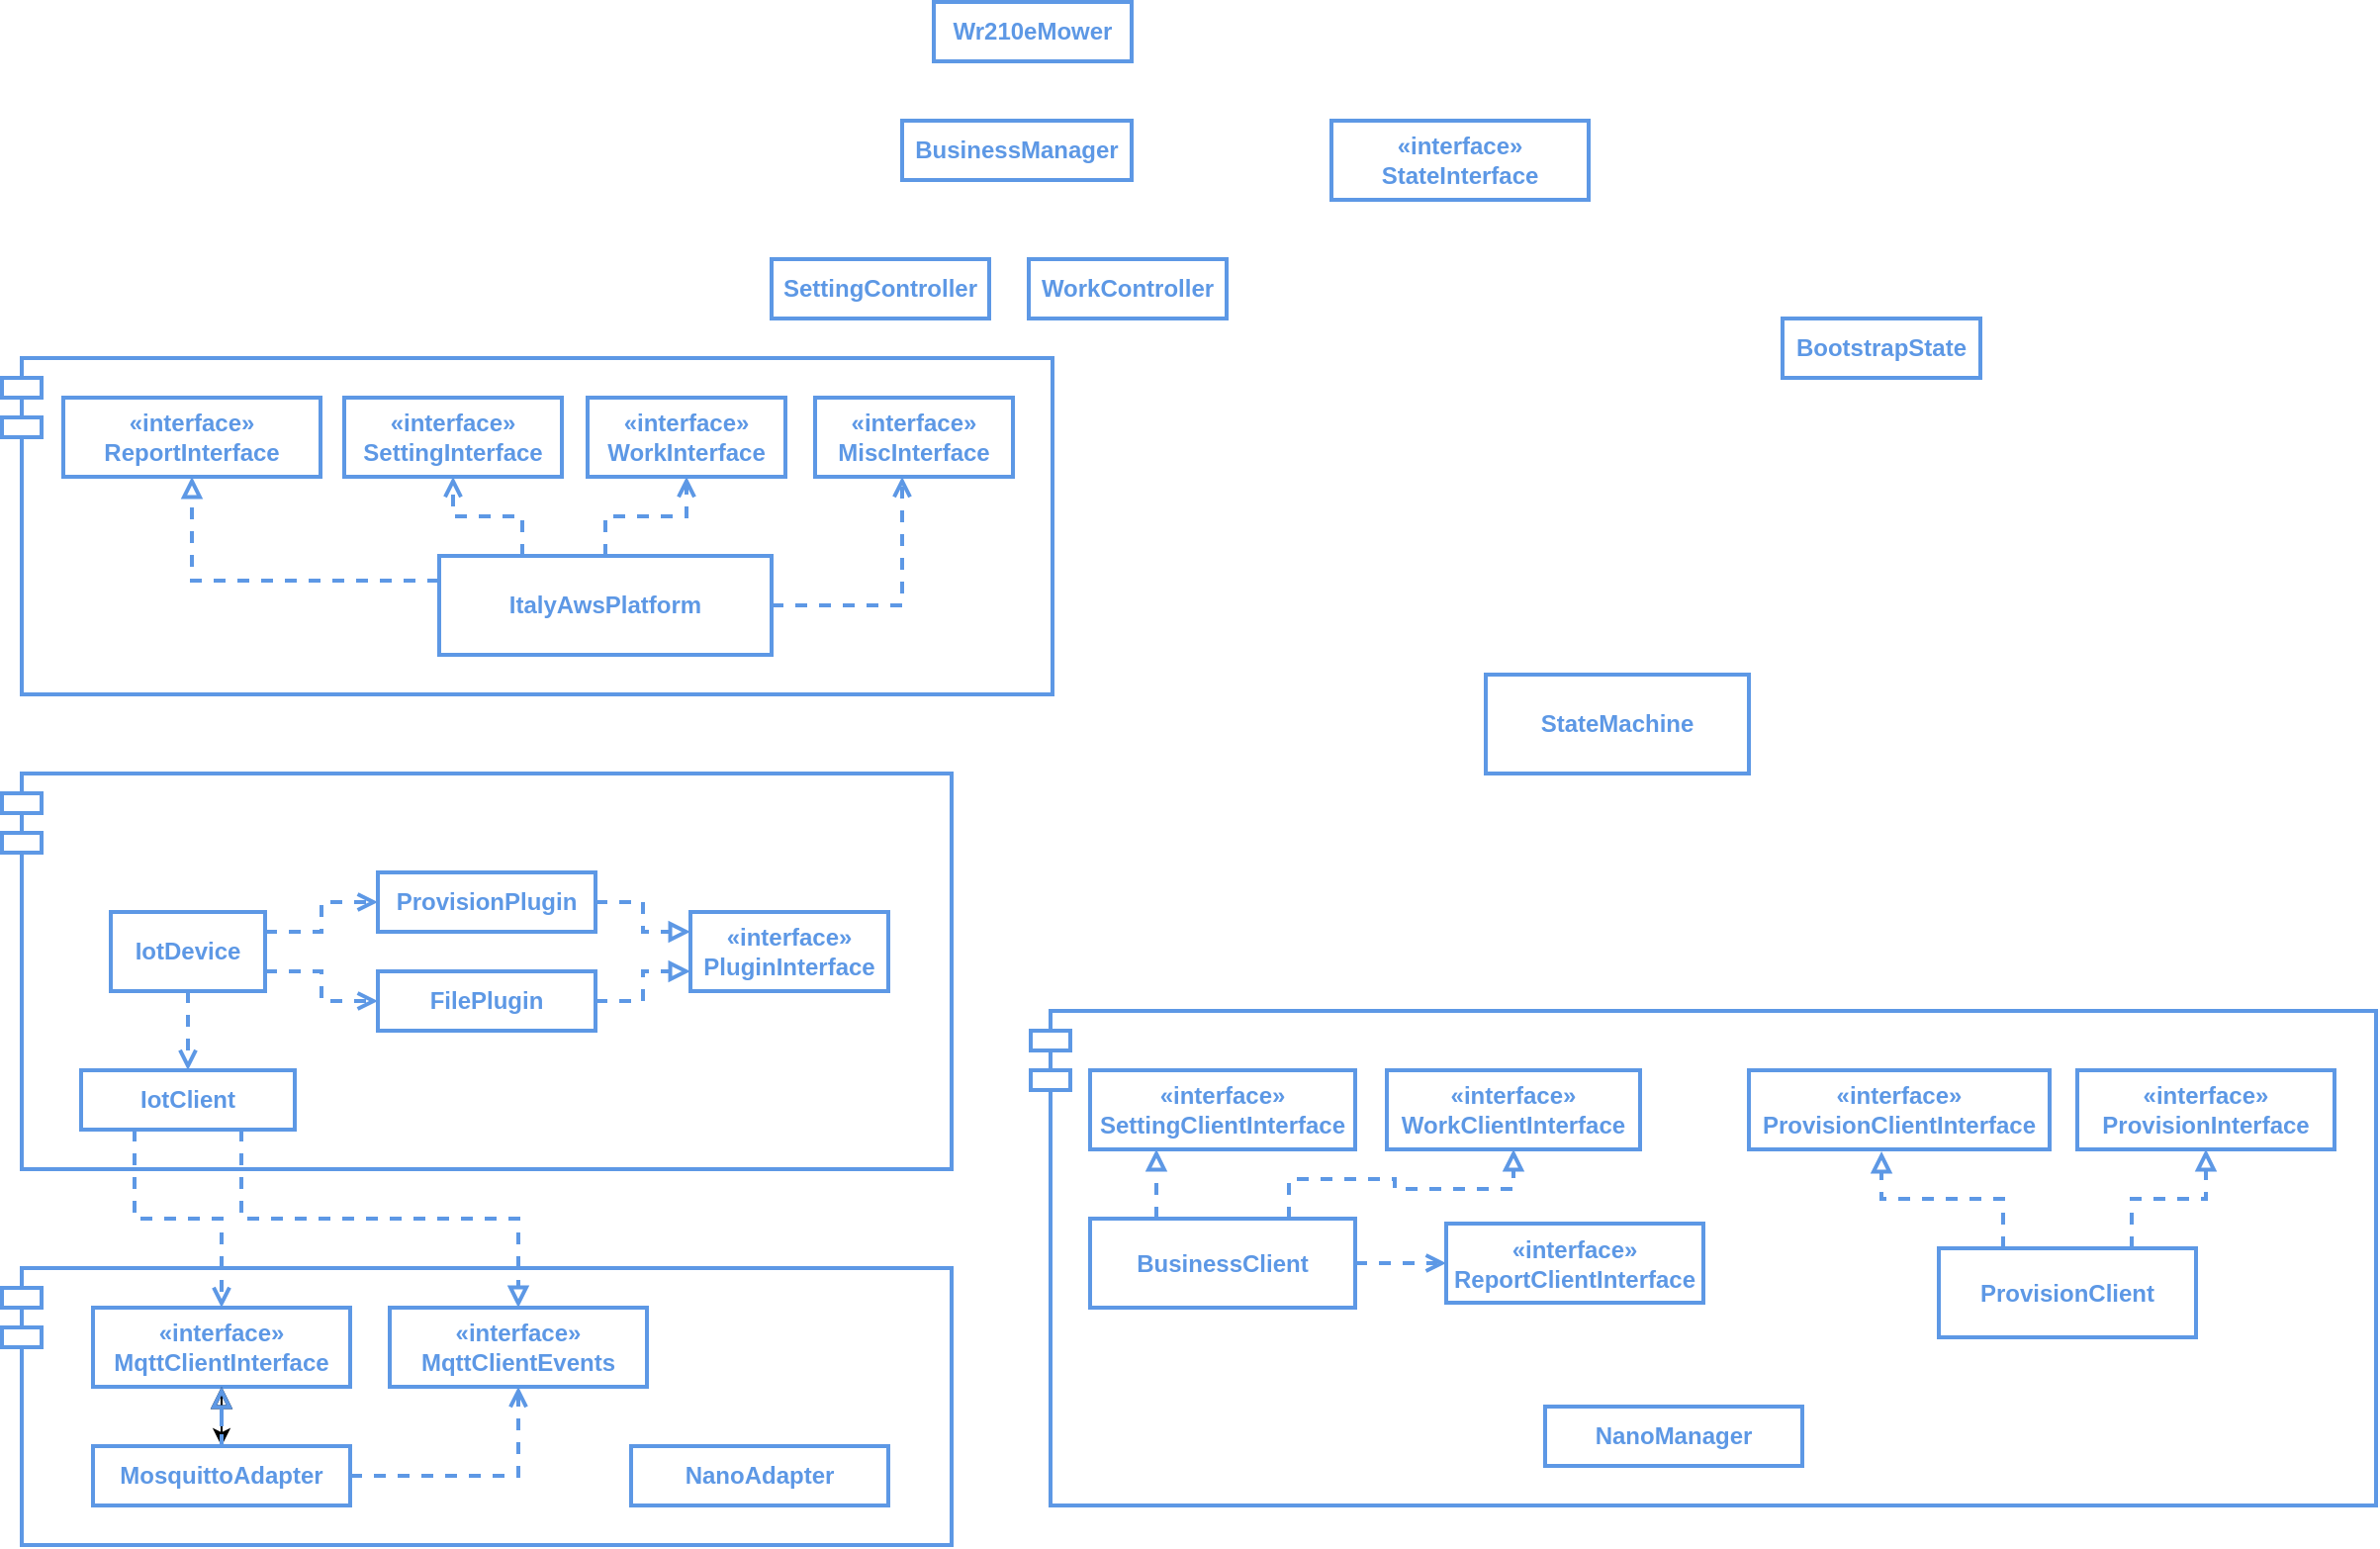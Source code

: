 <mxfile version="22.1.17" type="github">
  <diagram id="C5RBs43oDa-KdzZeNtuy" name="Page-1">
    <mxGraphModel dx="1434" dy="746" grid="1" gridSize="10" guides="1" tooltips="1" connect="1" arrows="1" fold="1" page="1" pageScale="1" pageWidth="827" pageHeight="1169" math="0" shadow="0">
      <root>
        <mxCell id="WIyWlLk6GJQsqaUBKTNV-0" />
        <mxCell id="WIyWlLk6GJQsqaUBKTNV-1" parent="WIyWlLk6GJQsqaUBKTNV-0" />
        <mxCell id="T223Wyw5lx-as_ETwjdr-74" value="" style="shape=module;align=left;spacingLeft=20;align=center;verticalAlign=middle;whiteSpace=wrap;html=1;strokeColor=#5d98e5;fontColor=#6d99f1;fontStyle=1;spacingTop=10;strokeWidth=2;" vertex="1" parent="WIyWlLk6GJQsqaUBKTNV-1">
          <mxGeometry x="560" y="720" width="680" height="250" as="geometry" />
        </mxCell>
        <mxCell id="T223Wyw5lx-as_ETwjdr-72" value="" style="shape=module;align=left;spacingLeft=20;align=center;verticalAlign=middle;whiteSpace=wrap;html=1;strokeColor=#5d98e5;fontColor=#6d99f1;fontStyle=1;spacingTop=10;strokeWidth=2;" vertex="1" parent="WIyWlLk6GJQsqaUBKTNV-1">
          <mxGeometry x="40" y="390" width="531" height="170" as="geometry" />
        </mxCell>
        <mxCell id="T223Wyw5lx-as_ETwjdr-7" value="" style="shape=module;align=left;spacingLeft=20;align=center;verticalAlign=middle;whiteSpace=wrap;html=1;strokeColor=#5d98e5;fontColor=#6d99f1;fontStyle=1;spacingTop=10;strokeWidth=2;" vertex="1" parent="WIyWlLk6GJQsqaUBKTNV-1">
          <mxGeometry x="40" y="850" width="480" height="140" as="geometry" />
        </mxCell>
        <mxCell id="T223Wyw5lx-as_ETwjdr-77" value="" style="edgeStyle=orthogonalEdgeStyle;rounded=0;orthogonalLoop=1;jettySize=auto;html=1;" edge="1" parent="WIyWlLk6GJQsqaUBKTNV-1" source="T223Wyw5lx-as_ETwjdr-10" target="T223Wyw5lx-as_ETwjdr-12">
          <mxGeometry relative="1" as="geometry" />
        </mxCell>
        <mxCell id="T223Wyw5lx-as_ETwjdr-10" value="&lt;font color=&quot;#5d98e5&quot;&gt;&lt;b&gt;«interface»&lt;br&gt;MqttClientInterface&lt;/b&gt;&lt;br&gt;&lt;/font&gt;" style="html=1;whiteSpace=wrap;strokeWidth=2;strokeColor=#5d98e5;" vertex="1" parent="WIyWlLk6GJQsqaUBKTNV-1">
          <mxGeometry x="86" y="870" width="130" height="40" as="geometry" />
        </mxCell>
        <mxCell id="T223Wyw5lx-as_ETwjdr-13" style="edgeStyle=orthogonalEdgeStyle;rounded=0;orthogonalLoop=1;jettySize=auto;html=1;exitX=0.5;exitY=0;exitDx=0;exitDy=0;entryX=0.5;entryY=1;entryDx=0;entryDy=0;endArrow=block;endFill=0;dashed=1;strokeWidth=2;" edge="1" parent="WIyWlLk6GJQsqaUBKTNV-1" source="T223Wyw5lx-as_ETwjdr-12" target="T223Wyw5lx-as_ETwjdr-10">
          <mxGeometry relative="1" as="geometry" />
        </mxCell>
        <mxCell id="T223Wyw5lx-as_ETwjdr-14" value="" style="edgeStyle=orthogonalEdgeStyle;rounded=0;orthogonalLoop=1;jettySize=auto;html=1;strokeColor=#5d98e5;strokeWidth=2;dashed=1;endArrow=block;endFill=0;" edge="1" parent="WIyWlLk6GJQsqaUBKTNV-1" source="T223Wyw5lx-as_ETwjdr-12" target="T223Wyw5lx-as_ETwjdr-10">
          <mxGeometry relative="1" as="geometry" />
        </mxCell>
        <mxCell id="T223Wyw5lx-as_ETwjdr-35" style="edgeStyle=orthogonalEdgeStyle;rounded=0;orthogonalLoop=1;jettySize=auto;html=1;exitX=1;exitY=0.5;exitDx=0;exitDy=0;entryX=0.5;entryY=1;entryDx=0;entryDy=0;endArrow=open;strokeColor=#5d98e5;endFill=0;strokeWidth=2;dashed=1;" edge="1" parent="WIyWlLk6GJQsqaUBKTNV-1" source="T223Wyw5lx-as_ETwjdr-12" target="T223Wyw5lx-as_ETwjdr-15">
          <mxGeometry relative="1" as="geometry" />
        </mxCell>
        <mxCell id="T223Wyw5lx-as_ETwjdr-12" value="&lt;font color=&quot;#5d98e5&quot;&gt;&lt;b&gt;MosquittoAdapter&lt;/b&gt;&lt;/font&gt;" style="html=1;whiteSpace=wrap;strokeColor=#5d98e5;strokeWidth=2;" vertex="1" parent="WIyWlLk6GJQsqaUBKTNV-1">
          <mxGeometry x="86" y="940" width="130" height="30" as="geometry" />
        </mxCell>
        <mxCell id="T223Wyw5lx-as_ETwjdr-15" value="&lt;font color=&quot;#5d98e5&quot;&gt;&lt;b&gt;«interface»&lt;br&gt;MqttClientEvents&lt;/b&gt;&lt;br&gt;&lt;/font&gt;" style="html=1;whiteSpace=wrap;strokeWidth=2;strokeColor=#5d98e5;" vertex="1" parent="WIyWlLk6GJQsqaUBKTNV-1">
          <mxGeometry x="236" y="870" width="130" height="40" as="geometry" />
        </mxCell>
        <mxCell id="T223Wyw5lx-as_ETwjdr-16" value="" style="shape=module;align=left;spacingLeft=20;align=center;verticalAlign=middle;whiteSpace=wrap;html=1;strokeColor=#5d98e5;fontColor=#6d99f1;fontStyle=1;spacingTop=10;strokeWidth=2;" vertex="1" parent="WIyWlLk6GJQsqaUBKTNV-1">
          <mxGeometry x="40" y="600" width="480" height="200" as="geometry" />
        </mxCell>
        <mxCell id="T223Wyw5lx-as_ETwjdr-36" style="edgeStyle=orthogonalEdgeStyle;rounded=0;orthogonalLoop=1;jettySize=auto;html=1;exitX=0.5;exitY=1;exitDx=0;exitDy=0;endArrow=open;strokeColor=#5d98e5;endFill=0;strokeWidth=2;dashed=1;" edge="1" parent="WIyWlLk6GJQsqaUBKTNV-1" source="T223Wyw5lx-as_ETwjdr-17" target="T223Wyw5lx-as_ETwjdr-21">
          <mxGeometry relative="1" as="geometry" />
        </mxCell>
        <mxCell id="T223Wyw5lx-as_ETwjdr-37" style="edgeStyle=orthogonalEdgeStyle;rounded=0;orthogonalLoop=1;jettySize=auto;html=1;exitX=1;exitY=0.75;exitDx=0;exitDy=0;entryX=0;entryY=0.5;entryDx=0;entryDy=0;endArrow=open;strokeColor=#5d98e5;endFill=0;strokeWidth=2;dashed=1;" edge="1" parent="WIyWlLk6GJQsqaUBKTNV-1" source="T223Wyw5lx-as_ETwjdr-17" target="T223Wyw5lx-as_ETwjdr-20">
          <mxGeometry relative="1" as="geometry" />
        </mxCell>
        <mxCell id="T223Wyw5lx-as_ETwjdr-38" style="edgeStyle=orthogonalEdgeStyle;rounded=0;orthogonalLoop=1;jettySize=auto;html=1;exitX=1;exitY=0.25;exitDx=0;exitDy=0;entryX=0;entryY=0.5;entryDx=0;entryDy=0;endArrow=open;strokeColor=#5d98e5;endFill=0;strokeWidth=2;dashed=1;" edge="1" parent="WIyWlLk6GJQsqaUBKTNV-1" source="T223Wyw5lx-as_ETwjdr-17" target="T223Wyw5lx-as_ETwjdr-19">
          <mxGeometry relative="1" as="geometry" />
        </mxCell>
        <mxCell id="T223Wyw5lx-as_ETwjdr-17" value="&lt;font color=&quot;#5d98e5&quot;&gt;&lt;b&gt;IotDevice&lt;/b&gt;&lt;/font&gt;" style="html=1;whiteSpace=wrap;strokeColor=#5d98e5;strokeWidth=2;" vertex="1" parent="WIyWlLk6GJQsqaUBKTNV-1">
          <mxGeometry x="95" y="670" width="78" height="40" as="geometry" />
        </mxCell>
        <mxCell id="T223Wyw5lx-as_ETwjdr-18" value="&lt;font color=&quot;#5d98e5&quot;&gt;&lt;b&gt;«interface»&lt;br&gt;PluginInterface&lt;/b&gt;&lt;br&gt;&lt;/font&gt;" style="html=1;whiteSpace=wrap;strokeWidth=2;strokeColor=#5d98e5;" vertex="1" parent="WIyWlLk6GJQsqaUBKTNV-1">
          <mxGeometry x="388" y="670" width="100" height="40" as="geometry" />
        </mxCell>
        <mxCell id="T223Wyw5lx-as_ETwjdr-28" style="edgeStyle=orthogonalEdgeStyle;rounded=0;orthogonalLoop=1;jettySize=auto;html=1;exitX=1;exitY=0.5;exitDx=0;exitDy=0;entryX=0;entryY=0.25;entryDx=0;entryDy=0;endArrow=block;strokeColor=#5d98e5;strokeWidth=2;dashed=1;endFill=0;" edge="1" parent="WIyWlLk6GJQsqaUBKTNV-1" source="T223Wyw5lx-as_ETwjdr-19" target="T223Wyw5lx-as_ETwjdr-18">
          <mxGeometry relative="1" as="geometry" />
        </mxCell>
        <mxCell id="T223Wyw5lx-as_ETwjdr-19" value="&lt;font color=&quot;#5d98e5&quot;&gt;&lt;b&gt;ProvisionPlugin&lt;/b&gt;&lt;/font&gt;" style="html=1;whiteSpace=wrap;strokeColor=#5d98e5;strokeWidth=2;" vertex="1" parent="WIyWlLk6GJQsqaUBKTNV-1">
          <mxGeometry x="230" y="650" width="110" height="30" as="geometry" />
        </mxCell>
        <mxCell id="T223Wyw5lx-as_ETwjdr-29" style="edgeStyle=orthogonalEdgeStyle;rounded=0;orthogonalLoop=1;jettySize=auto;html=1;exitX=1;exitY=0.5;exitDx=0;exitDy=0;entryX=0;entryY=0.75;entryDx=0;entryDy=0;endArrow=block;strokeColor=#5d98e5;strokeWidth=2;dashed=1;endFill=0;" edge="1" parent="WIyWlLk6GJQsqaUBKTNV-1" source="T223Wyw5lx-as_ETwjdr-20" target="T223Wyw5lx-as_ETwjdr-18">
          <mxGeometry relative="1" as="geometry" />
        </mxCell>
        <mxCell id="T223Wyw5lx-as_ETwjdr-20" value="&lt;font color=&quot;#5d98e5&quot;&gt;&lt;b&gt;FilePlugin&lt;/b&gt;&lt;/font&gt;" style="html=1;whiteSpace=wrap;strokeColor=#5d98e5;strokeWidth=2;" vertex="1" parent="WIyWlLk6GJQsqaUBKTNV-1">
          <mxGeometry x="230" y="700" width="110" height="30" as="geometry" />
        </mxCell>
        <mxCell id="T223Wyw5lx-as_ETwjdr-30" style="edgeStyle=orthogonalEdgeStyle;rounded=0;orthogonalLoop=1;jettySize=auto;html=1;exitX=0.25;exitY=1;exitDx=0;exitDy=0;entryX=0.5;entryY=0;entryDx=0;entryDy=0;endArrow=open;endFill=0;strokeWidth=2;strokeColor=#5d98e5;dashed=1;" edge="1" parent="WIyWlLk6GJQsqaUBKTNV-1" source="T223Wyw5lx-as_ETwjdr-21" target="T223Wyw5lx-as_ETwjdr-10">
          <mxGeometry relative="1" as="geometry" />
        </mxCell>
        <mxCell id="T223Wyw5lx-as_ETwjdr-33" style="edgeStyle=orthogonalEdgeStyle;rounded=0;orthogonalLoop=1;jettySize=auto;html=1;exitX=0.75;exitY=1;exitDx=0;exitDy=0;endArrow=block;strokeColor=#5d98e5;strokeWidth=2;dashed=1;endFill=0;" edge="1" parent="WIyWlLk6GJQsqaUBKTNV-1" source="T223Wyw5lx-as_ETwjdr-21" target="T223Wyw5lx-as_ETwjdr-15">
          <mxGeometry relative="1" as="geometry" />
        </mxCell>
        <mxCell id="T223Wyw5lx-as_ETwjdr-21" value="&lt;font color=&quot;#5d98e5&quot;&gt;&lt;b&gt;IotClient&lt;/b&gt;&lt;/font&gt;" style="html=1;whiteSpace=wrap;strokeColor=#5d98e5;strokeWidth=2;" vertex="1" parent="WIyWlLk6GJQsqaUBKTNV-1">
          <mxGeometry x="80" y="750" width="108" height="30" as="geometry" />
        </mxCell>
        <mxCell id="T223Wyw5lx-as_ETwjdr-41" value="&lt;font color=&quot;#5d98e5&quot;&gt;&lt;b&gt;«interface»&lt;br&gt;SettingInterface&lt;/b&gt;&lt;br&gt;&lt;/font&gt;" style="html=1;whiteSpace=wrap;strokeWidth=2;strokeColor=#5d98e5;" vertex="1" parent="WIyWlLk6GJQsqaUBKTNV-1">
          <mxGeometry x="213" y="410" width="110" height="40" as="geometry" />
        </mxCell>
        <mxCell id="T223Wyw5lx-as_ETwjdr-42" value="&lt;font color=&quot;#5d98e5&quot;&gt;&lt;b&gt;«interface»&lt;br&gt;WorkInterface&lt;/b&gt;&lt;br&gt;&lt;/font&gt;" style="html=1;whiteSpace=wrap;strokeWidth=2;strokeColor=#5d98e5;" vertex="1" parent="WIyWlLk6GJQsqaUBKTNV-1">
          <mxGeometry x="336" y="410" width="100" height="40" as="geometry" />
        </mxCell>
        <mxCell id="T223Wyw5lx-as_ETwjdr-43" value="&lt;font color=&quot;#5d98e5&quot;&gt;&lt;b&gt;«interface»&lt;br&gt;MiscInterface&lt;/b&gt;&lt;br&gt;&lt;/font&gt;" style="html=1;whiteSpace=wrap;strokeWidth=2;strokeColor=#5d98e5;" vertex="1" parent="WIyWlLk6GJQsqaUBKTNV-1">
          <mxGeometry x="451" y="410" width="100" height="40" as="geometry" />
        </mxCell>
        <mxCell id="T223Wyw5lx-as_ETwjdr-44" value="&lt;font color=&quot;#5d98e5&quot;&gt;&lt;b&gt;«interface»&lt;br&gt;ReportInterface&lt;/b&gt;&lt;br&gt;&lt;/font&gt;" style="html=1;whiteSpace=wrap;strokeWidth=2;strokeColor=#5d98e5;" vertex="1" parent="WIyWlLk6GJQsqaUBKTNV-1">
          <mxGeometry x="71" y="410" width="130" height="40" as="geometry" />
        </mxCell>
        <mxCell id="T223Wyw5lx-as_ETwjdr-67" style="edgeStyle=orthogonalEdgeStyle;rounded=0;orthogonalLoop=1;jettySize=auto;html=1;exitX=0.25;exitY=0;exitDx=0;exitDy=0;entryX=0.5;entryY=1;entryDx=0;entryDy=0;endArrow=open;strokeColor=#5d98e5;endFill=0;strokeWidth=2;dashed=1;" edge="1" parent="WIyWlLk6GJQsqaUBKTNV-1" source="T223Wyw5lx-as_ETwjdr-45" target="T223Wyw5lx-as_ETwjdr-41">
          <mxGeometry relative="1" as="geometry" />
        </mxCell>
        <mxCell id="T223Wyw5lx-as_ETwjdr-68" style="edgeStyle=orthogonalEdgeStyle;rounded=0;orthogonalLoop=1;jettySize=auto;html=1;exitX=0.5;exitY=0;exitDx=0;exitDy=0;entryX=0.5;entryY=1;entryDx=0;entryDy=0;endArrow=open;strokeColor=#5d98e5;endFill=0;strokeWidth=2;dashed=1;" edge="1" parent="WIyWlLk6GJQsqaUBKTNV-1" source="T223Wyw5lx-as_ETwjdr-45" target="T223Wyw5lx-as_ETwjdr-42">
          <mxGeometry relative="1" as="geometry" />
        </mxCell>
        <mxCell id="T223Wyw5lx-as_ETwjdr-71" style="edgeStyle=orthogonalEdgeStyle;rounded=0;orthogonalLoop=1;jettySize=auto;html=1;exitX=0;exitY=0.25;exitDx=0;exitDy=0;entryX=0.5;entryY=1;entryDx=0;entryDy=0;endArrow=block;strokeColor=#5d98e5;strokeWidth=2;dashed=1;endFill=0;" edge="1" parent="WIyWlLk6GJQsqaUBKTNV-1" source="T223Wyw5lx-as_ETwjdr-45" target="T223Wyw5lx-as_ETwjdr-44">
          <mxGeometry relative="1" as="geometry" />
        </mxCell>
        <mxCell id="T223Wyw5lx-as_ETwjdr-45" value="&lt;font color=&quot;#5d98e5&quot;&gt;&lt;b&gt;ItalyAwsPlatform&lt;/b&gt;&lt;/font&gt;" style="html=1;whiteSpace=wrap;strokeColor=#5d98e5;strokeWidth=2;" vertex="1" parent="WIyWlLk6GJQsqaUBKTNV-1">
          <mxGeometry x="261" y="490" width="168" height="50" as="geometry" />
        </mxCell>
        <mxCell id="T223Wyw5lx-as_ETwjdr-46" value="&lt;font color=&quot;#5d98e5&quot;&gt;&lt;b&gt;WorkController&lt;/b&gt;&lt;/font&gt;" style="html=1;whiteSpace=wrap;strokeColor=#5d98e5;strokeWidth=2;" vertex="1" parent="WIyWlLk6GJQsqaUBKTNV-1">
          <mxGeometry x="559" y="340" width="100" height="30" as="geometry" />
        </mxCell>
        <mxCell id="T223Wyw5lx-as_ETwjdr-47" value="&lt;font color=&quot;#5d98e5&quot;&gt;&lt;b&gt;SettingController&lt;/b&gt;&lt;/font&gt;" style="html=1;whiteSpace=wrap;strokeColor=#5d98e5;strokeWidth=2;" vertex="1" parent="WIyWlLk6GJQsqaUBKTNV-1">
          <mxGeometry x="429" y="340" width="110" height="30" as="geometry" />
        </mxCell>
        <mxCell id="T223Wyw5lx-as_ETwjdr-48" value="&lt;font color=&quot;#5d98e5&quot;&gt;&lt;b&gt;BusinessManager&lt;/b&gt;&lt;/font&gt;" style="html=1;whiteSpace=wrap;strokeColor=#5d98e5;strokeWidth=2;" vertex="1" parent="WIyWlLk6GJQsqaUBKTNV-1">
          <mxGeometry x="495" y="270" width="116" height="30" as="geometry" />
        </mxCell>
        <mxCell id="T223Wyw5lx-as_ETwjdr-49" value="&lt;font color=&quot;#5d98e5&quot;&gt;&lt;b&gt;«interface»&lt;br&gt;StateInterface&lt;/b&gt;&lt;br&gt;&lt;/font&gt;" style="html=1;whiteSpace=wrap;strokeWidth=2;strokeColor=#5d98e5;" vertex="1" parent="WIyWlLk6GJQsqaUBKTNV-1">
          <mxGeometry x="712" y="270" width="130" height="40" as="geometry" />
        </mxCell>
        <mxCell id="T223Wyw5lx-as_ETwjdr-50" value="&lt;font color=&quot;#5d98e5&quot;&gt;&lt;b&gt;BootstrapState&lt;/b&gt;&lt;/font&gt;" style="html=1;whiteSpace=wrap;strokeColor=#5d98e5;strokeWidth=2;" vertex="1" parent="WIyWlLk6GJQsqaUBKTNV-1">
          <mxGeometry x="940" y="370" width="100" height="30" as="geometry" />
        </mxCell>
        <mxCell id="T223Wyw5lx-as_ETwjdr-51" value="&lt;font color=&quot;#5d98e5&quot;&gt;&lt;b&gt;StateMachine&lt;/b&gt;&lt;/font&gt;" style="html=1;whiteSpace=wrap;strokeColor=#5d98e5;strokeWidth=2;" vertex="1" parent="WIyWlLk6GJQsqaUBKTNV-1">
          <mxGeometry x="790" y="550" width="133" height="50" as="geometry" />
        </mxCell>
        <mxCell id="T223Wyw5lx-as_ETwjdr-52" value="&lt;font color=&quot;#5d98e5&quot;&gt;&lt;b&gt;Wr210eMower&lt;/b&gt;&lt;/font&gt;" style="html=1;whiteSpace=wrap;strokeColor=#5d98e5;strokeWidth=2;" vertex="1" parent="WIyWlLk6GJQsqaUBKTNV-1">
          <mxGeometry x="511" y="210" width="100" height="30" as="geometry" />
        </mxCell>
        <mxCell id="T223Wyw5lx-as_ETwjdr-80" style="edgeStyle=orthogonalEdgeStyle;rounded=0;orthogonalLoop=1;jettySize=auto;html=1;exitX=0.25;exitY=0;exitDx=0;exitDy=0;entryX=0.25;entryY=1;entryDx=0;entryDy=0;endArrow=block;strokeColor=#5d98e5;strokeWidth=2;dashed=1;endFill=0;" edge="1" parent="WIyWlLk6GJQsqaUBKTNV-1" source="T223Wyw5lx-as_ETwjdr-59" target="T223Wyw5lx-as_ETwjdr-62">
          <mxGeometry relative="1" as="geometry" />
        </mxCell>
        <mxCell id="T223Wyw5lx-as_ETwjdr-83" style="edgeStyle=orthogonalEdgeStyle;rounded=0;orthogonalLoop=1;jettySize=auto;html=1;exitX=0.75;exitY=0;exitDx=0;exitDy=0;entryX=0.5;entryY=1;entryDx=0;entryDy=0;endArrow=block;strokeColor=#5d98e5;strokeWidth=2;dashed=1;endFill=0;" edge="1" parent="WIyWlLk6GJQsqaUBKTNV-1" source="T223Wyw5lx-as_ETwjdr-59" target="T223Wyw5lx-as_ETwjdr-63">
          <mxGeometry relative="1" as="geometry" />
        </mxCell>
        <mxCell id="T223Wyw5lx-as_ETwjdr-84" style="edgeStyle=orthogonalEdgeStyle;rounded=0;orthogonalLoop=1;jettySize=auto;html=1;exitX=1;exitY=0.5;exitDx=0;exitDy=0;entryX=0;entryY=0.5;entryDx=0;entryDy=0;endArrow=open;strokeColor=#5d98e5;endFill=0;strokeWidth=2;dashed=1;" edge="1" parent="WIyWlLk6GJQsqaUBKTNV-1" source="T223Wyw5lx-as_ETwjdr-59" target="T223Wyw5lx-as_ETwjdr-64">
          <mxGeometry relative="1" as="geometry" />
        </mxCell>
        <mxCell id="T223Wyw5lx-as_ETwjdr-59" value="&lt;font color=&quot;#5d98e5&quot;&gt;&lt;b&gt;BusinessClient&lt;/b&gt;&lt;/font&gt;" style="html=1;whiteSpace=wrap;strokeColor=#5d98e5;strokeWidth=2;" vertex="1" parent="WIyWlLk6GJQsqaUBKTNV-1">
          <mxGeometry x="590" y="825" width="134" height="45" as="geometry" />
        </mxCell>
        <mxCell id="T223Wyw5lx-as_ETwjdr-60" value="&lt;font color=&quot;#5d98e5&quot;&gt;&lt;b&gt;«interface»&lt;br&gt;ProvisionInterface&lt;/b&gt;&lt;br&gt;&lt;/font&gt;" style="html=1;whiteSpace=wrap;strokeWidth=2;strokeColor=#5d98e5;" vertex="1" parent="WIyWlLk6GJQsqaUBKTNV-1">
          <mxGeometry x="1089" y="750" width="130" height="40" as="geometry" />
        </mxCell>
        <mxCell id="T223Wyw5lx-as_ETwjdr-61" value="&lt;font color=&quot;#5d98e5&quot;&gt;&lt;b&gt;«interface»&lt;br&gt;ProvisionClientInterface&lt;/b&gt;&lt;br&gt;&lt;/font&gt;" style="html=1;whiteSpace=wrap;strokeWidth=2;strokeColor=#5d98e5;" vertex="1" parent="WIyWlLk6GJQsqaUBKTNV-1">
          <mxGeometry x="923" y="750" width="152" height="40" as="geometry" />
        </mxCell>
        <mxCell id="T223Wyw5lx-as_ETwjdr-62" value="&lt;font color=&quot;#5d98e5&quot;&gt;&lt;b&gt;«interface»&lt;br&gt;SettingClientInterface&lt;/b&gt;&lt;br&gt;&lt;/font&gt;" style="html=1;whiteSpace=wrap;strokeWidth=2;strokeColor=#5d98e5;" vertex="1" parent="WIyWlLk6GJQsqaUBKTNV-1">
          <mxGeometry x="590" y="750" width="134" height="40" as="geometry" />
        </mxCell>
        <mxCell id="T223Wyw5lx-as_ETwjdr-63" value="&lt;font color=&quot;#5d98e5&quot;&gt;&lt;b&gt;«interface»&lt;br&gt;WorkClientInterface&lt;/b&gt;&lt;br&gt;&lt;/font&gt;" style="html=1;whiteSpace=wrap;strokeWidth=2;strokeColor=#5d98e5;" vertex="1" parent="WIyWlLk6GJQsqaUBKTNV-1">
          <mxGeometry x="740" y="750" width="128" height="40" as="geometry" />
        </mxCell>
        <mxCell id="T223Wyw5lx-as_ETwjdr-64" value="&lt;font color=&quot;#5d98e5&quot;&gt;&lt;b&gt;«interface»&lt;br&gt;ReportClientInterface&lt;/b&gt;&lt;br&gt;&lt;/font&gt;" style="html=1;whiteSpace=wrap;strokeWidth=2;strokeColor=#5d98e5;" vertex="1" parent="WIyWlLk6GJQsqaUBKTNV-1">
          <mxGeometry x="770" y="827.5" width="130" height="40" as="geometry" />
        </mxCell>
        <mxCell id="T223Wyw5lx-as_ETwjdr-76" style="edgeStyle=orthogonalEdgeStyle;rounded=0;orthogonalLoop=1;jettySize=auto;html=1;exitX=0.75;exitY=0;exitDx=0;exitDy=0;entryX=0.5;entryY=1;entryDx=0;entryDy=0;endArrow=block;strokeColor=#5d98e5;strokeWidth=2;dashed=1;endFill=0;" edge="1" parent="WIyWlLk6GJQsqaUBKTNV-1" source="T223Wyw5lx-as_ETwjdr-65" target="T223Wyw5lx-as_ETwjdr-60">
          <mxGeometry relative="1" as="geometry" />
        </mxCell>
        <mxCell id="T223Wyw5lx-as_ETwjdr-65" value="&lt;font color=&quot;#5d98e5&quot;&gt;&lt;b&gt;ProvisionClient&lt;/b&gt;&lt;/font&gt;" style="html=1;whiteSpace=wrap;strokeColor=#5d98e5;strokeWidth=2;" vertex="1" parent="WIyWlLk6GJQsqaUBKTNV-1">
          <mxGeometry x="1019" y="840" width="130" height="45" as="geometry" />
        </mxCell>
        <mxCell id="T223Wyw5lx-as_ETwjdr-70" style="edgeStyle=orthogonalEdgeStyle;rounded=0;orthogonalLoop=1;jettySize=auto;html=1;exitX=1;exitY=0.5;exitDx=0;exitDy=0;entryX=0.44;entryY=1;entryDx=0;entryDy=0;entryPerimeter=0;endArrow=open;strokeColor=#5d98e5;endFill=0;strokeWidth=2;dashed=1;" edge="1" parent="WIyWlLk6GJQsqaUBKTNV-1" source="T223Wyw5lx-as_ETwjdr-45" target="T223Wyw5lx-as_ETwjdr-43">
          <mxGeometry relative="1" as="geometry" />
        </mxCell>
        <mxCell id="T223Wyw5lx-as_ETwjdr-75" style="edgeStyle=orthogonalEdgeStyle;rounded=0;orthogonalLoop=1;jettySize=auto;html=1;exitX=0.25;exitY=0;exitDx=0;exitDy=0;entryX=0.441;entryY=1.025;entryDx=0;entryDy=0;entryPerimeter=0;endArrow=block;strokeColor=#5d98e5;strokeWidth=2;dashed=1;endFill=0;" edge="1" parent="WIyWlLk6GJQsqaUBKTNV-1" source="T223Wyw5lx-as_ETwjdr-65" target="T223Wyw5lx-as_ETwjdr-61">
          <mxGeometry relative="1" as="geometry" />
        </mxCell>
        <mxCell id="T223Wyw5lx-as_ETwjdr-78" value="&lt;font color=&quot;#5d98e5&quot;&gt;&lt;b&gt;NanoAdapter&lt;/b&gt;&lt;/font&gt;" style="html=1;whiteSpace=wrap;strokeColor=#5d98e5;strokeWidth=2;" vertex="1" parent="WIyWlLk6GJQsqaUBKTNV-1">
          <mxGeometry x="358" y="940" width="130" height="30" as="geometry" />
        </mxCell>
        <mxCell id="T223Wyw5lx-as_ETwjdr-79" value="&lt;font color=&quot;#5d98e5&quot;&gt;&lt;b&gt;NanoManager&lt;/b&gt;&lt;/font&gt;" style="html=1;whiteSpace=wrap;strokeColor=#5d98e5;strokeWidth=2;" vertex="1" parent="WIyWlLk6GJQsqaUBKTNV-1">
          <mxGeometry x="820" y="920" width="130" height="30" as="geometry" />
        </mxCell>
      </root>
    </mxGraphModel>
  </diagram>
</mxfile>
